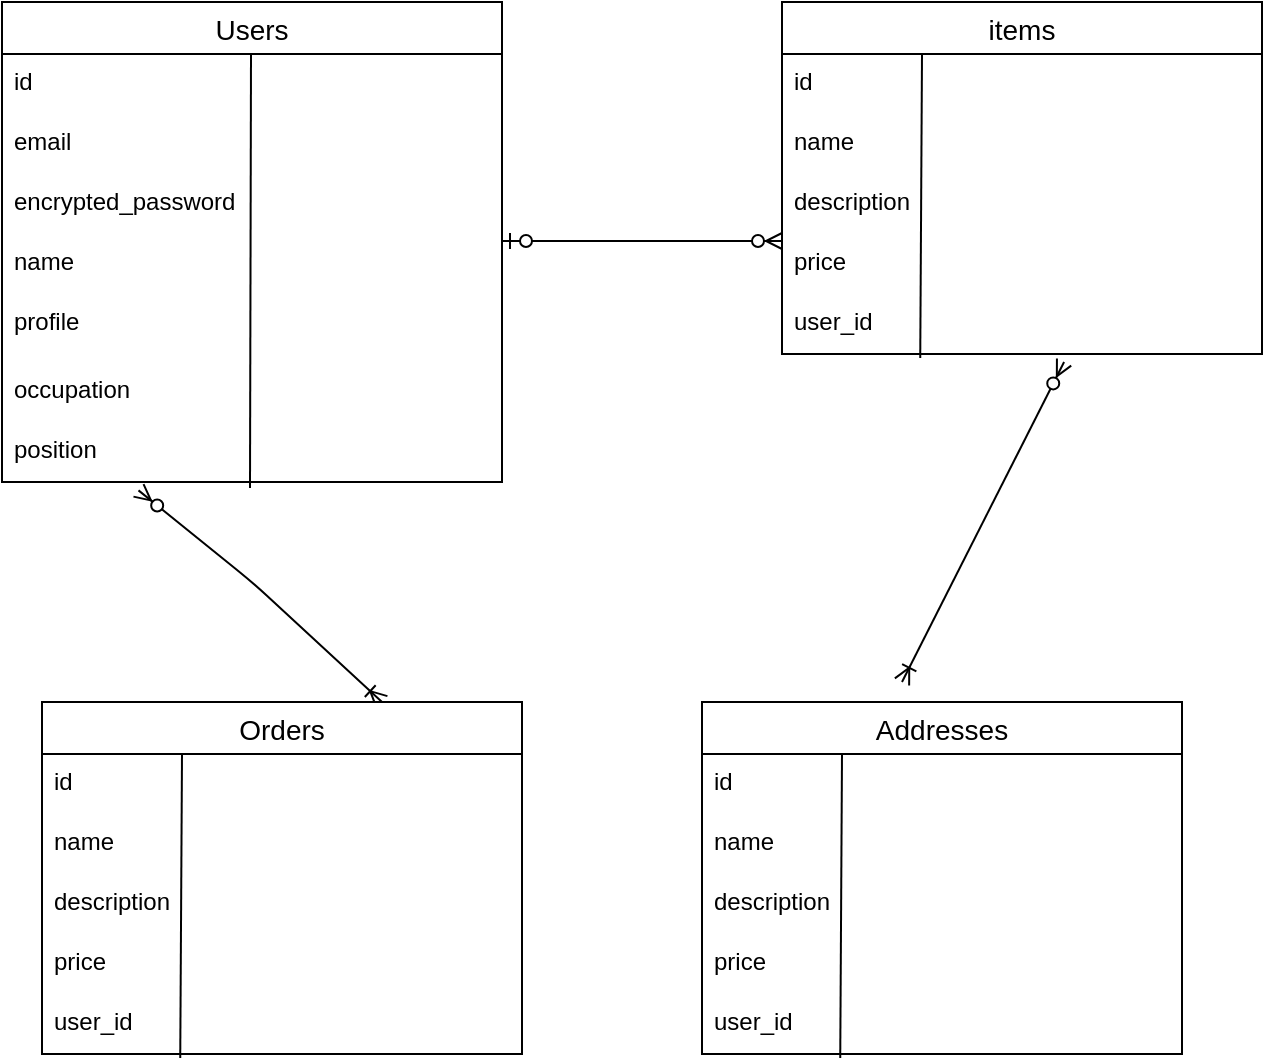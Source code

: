 <mxfile>
    <diagram id="ya4dUbdboEoDejbMoy5j" name="ページ1">
        <mxGraphModel dx="766" dy="714" grid="1" gridSize="10" guides="1" tooltips="1" connect="1" arrows="1" fold="1" page="1" pageScale="1" pageWidth="827" pageHeight="1169" math="0" shadow="0">
            <root>
                <mxCell id="0"/>
                <mxCell id="1" parent="0"/>
                <mxCell id="50" value="Users" style="swimlane;fontStyle=0;childLayout=stackLayout;horizontal=1;startSize=26;horizontalStack=0;resizeParent=1;resizeParentMax=0;resizeLast=0;collapsible=1;marginBottom=0;align=center;fontSize=14;" vertex="1" parent="1">
                    <mxGeometry x="180" y="260" width="250" height="240" as="geometry"/>
                </mxCell>
                <mxCell id="51" value="id&#10;&#10;" style="text;strokeColor=none;fillColor=none;spacingLeft=4;spacingRight=4;overflow=hidden;rotatable=0;points=[[0,0.5],[1,0.5]];portConstraint=eastwest;fontSize=12;" vertex="1" parent="50">
                    <mxGeometry y="26" width="250" height="30" as="geometry"/>
                </mxCell>
                <mxCell id="52" value="email" style="text;strokeColor=none;fillColor=none;spacingLeft=4;spacingRight=4;overflow=hidden;rotatable=0;points=[[0,0.5],[1,0.5]];portConstraint=eastwest;fontSize=12;" vertex="1" parent="50">
                    <mxGeometry y="56" width="250" height="30" as="geometry"/>
                </mxCell>
                <mxCell id="53" value="encrypted_password" style="text;strokeColor=none;fillColor=none;spacingLeft=4;spacingRight=4;overflow=hidden;rotatable=0;points=[[0,0.5],[1,0.5]];portConstraint=eastwest;fontSize=12;" vertex="1" parent="50">
                    <mxGeometry y="86" width="250" height="30" as="geometry"/>
                </mxCell>
                <mxCell id="_F4Uw25CitK-oMyLLVU5-101" value="" style="endArrow=none;html=1;rounded=0;exitX=0.496;exitY=1.1;exitDx=0;exitDy=0;exitPerimeter=0;" edge="1" parent="50" source="91">
                    <mxGeometry relative="1" as="geometry">
                        <mxPoint x="124.5" y="126" as="sourcePoint"/>
                        <mxPoint x="124.5" y="26" as="targetPoint"/>
                    </mxGeometry>
                </mxCell>
                <mxCell id="54" value="name" style="text;strokeColor=none;fillColor=none;spacingLeft=4;spacingRight=4;overflow=hidden;rotatable=0;points=[[0,0.5],[1,0.5]];portConstraint=eastwest;fontSize=12;" vertex="1" parent="50">
                    <mxGeometry y="116" width="250" height="30" as="geometry"/>
                </mxCell>
                <mxCell id="89" value="profile" style="text;strokeColor=none;fillColor=none;spacingLeft=4;spacingRight=4;overflow=hidden;rotatable=0;points=[[0,0.5],[1,0.5]];portConstraint=eastwest;fontSize=12;" vertex="1" parent="50">
                    <mxGeometry y="146" width="250" height="34" as="geometry"/>
                </mxCell>
                <mxCell id="88" value="occupation" style="text;strokeColor=none;fillColor=none;spacingLeft=4;spacingRight=4;overflow=hidden;rotatable=0;points=[[0,0.5],[1,0.5]];portConstraint=eastwest;fontSize=12;" vertex="1" parent="50">
                    <mxGeometry y="180" width="250" height="30" as="geometry"/>
                </mxCell>
                <mxCell id="91" value="position" style="text;strokeColor=none;fillColor=none;spacingLeft=4;spacingRight=4;overflow=hidden;rotatable=0;points=[[0,0.5],[1,0.5]];portConstraint=eastwest;fontSize=12;" vertex="1" parent="50">
                    <mxGeometry y="210" width="250" height="30" as="geometry"/>
                </mxCell>
                <mxCell id="58" value="items" style="swimlane;fontStyle=0;childLayout=stackLayout;horizontal=1;startSize=26;horizontalStack=0;resizeParent=1;resizeParentMax=0;resizeLast=0;collapsible=1;marginBottom=0;align=center;fontSize=14;" vertex="1" parent="1">
                    <mxGeometry x="570" y="260" width="240" height="176" as="geometry"/>
                </mxCell>
                <mxCell id="59" value="id" style="text;strokeColor=none;fillColor=none;spacingLeft=4;spacingRight=4;overflow=hidden;rotatable=0;points=[[0,0.5],[1,0.5]];portConstraint=eastwest;fontSize=12;" vertex="1" parent="58">
                    <mxGeometry y="26" width="240" height="30" as="geometry"/>
                </mxCell>
                <mxCell id="_F4Uw25CitK-oMyLLVU5-100" value="" style="endArrow=none;html=1;rounded=0;exitX=0.288;exitY=1.067;exitDx=0;exitDy=0;exitPerimeter=0;" edge="1" parent="58" source="64">
                    <mxGeometry relative="1" as="geometry">
                        <mxPoint x="70" y="136" as="sourcePoint"/>
                        <mxPoint x="70" y="26" as="targetPoint"/>
                    </mxGeometry>
                </mxCell>
                <mxCell id="60" value="name" style="text;strokeColor=none;fillColor=none;spacingLeft=4;spacingRight=4;overflow=hidden;rotatable=0;points=[[0,0.5],[1,0.5]];portConstraint=eastwest;fontSize=12;" vertex="1" parent="58">
                    <mxGeometry y="56" width="240" height="30" as="geometry"/>
                </mxCell>
                <mxCell id="61" value="description" style="text;strokeColor=none;fillColor=none;spacingLeft=4;spacingRight=4;overflow=hidden;rotatable=0;points=[[0,0.5],[1,0.5]];portConstraint=eastwest;fontSize=12;" vertex="1" parent="58">
                    <mxGeometry y="86" width="240" height="30" as="geometry"/>
                </mxCell>
                <mxCell id="62" value="price" style="text;strokeColor=none;fillColor=none;spacingLeft=4;spacingRight=4;overflow=hidden;rotatable=0;points=[[0,0.5],[1,0.5]];portConstraint=eastwest;fontSize=12;" vertex="1" parent="58">
                    <mxGeometry y="116" width="240" height="30" as="geometry"/>
                </mxCell>
                <mxCell id="64" value="user_id" style="text;strokeColor=none;fillColor=none;spacingLeft=4;spacingRight=4;overflow=hidden;rotatable=0;points=[[0,0.5],[1,0.5]];portConstraint=eastwest;fontSize=12;" vertex="1" parent="58">
                    <mxGeometry y="146" width="240" height="30" as="geometry"/>
                </mxCell>
                <mxCell id="93" value="" style="edgeStyle=entityRelationEdgeStyle;fontSize=12;html=1;endArrow=ERzeroToMany;startArrow=ERzeroToOne;" edge="1" parent="1">
                    <mxGeometry width="100" height="100" relative="1" as="geometry">
                        <mxPoint x="430" y="379.5" as="sourcePoint"/>
                        <mxPoint x="570" y="379.5" as="targetPoint"/>
                    </mxGeometry>
                </mxCell>
                <mxCell id="_F4Uw25CitK-oMyLLVU5-97" value="" style="fontSize=12;html=1;endArrow=ERoneToMany;startArrow=ERzeroToMany;exitX=0.273;exitY=1.14;exitDx=0;exitDy=0;exitPerimeter=0;" edge="1" parent="1" source="91">
                    <mxGeometry width="100" height="100" relative="1" as="geometry">
                        <mxPoint x="260" y="510" as="sourcePoint"/>
                        <mxPoint x="370" y="610" as="targetPoint"/>
                        <Array as="points">
                            <mxPoint x="305" y="550"/>
                        </Array>
                    </mxGeometry>
                </mxCell>
                <mxCell id="_F4Uw25CitK-oMyLLVU5-99" value="" style="fontSize=12;html=1;endArrow=ERoneToMany;startArrow=ERzeroToMany;" edge="1" parent="1">
                    <mxGeometry width="100" height="100" relative="1" as="geometry">
                        <mxPoint x="711.04" y="440" as="sourcePoint"/>
                        <mxPoint x="630" y="600" as="targetPoint"/>
                    </mxGeometry>
                </mxCell>
                <mxCell id="_F4Uw25CitK-oMyLLVU5-103" value="Orders" style="swimlane;fontStyle=0;childLayout=stackLayout;horizontal=1;startSize=26;horizontalStack=0;resizeParent=1;resizeParentMax=0;resizeLast=0;collapsible=1;marginBottom=0;align=center;fontSize=14;" vertex="1" parent="1">
                    <mxGeometry x="200" y="610" width="240" height="176" as="geometry"/>
                </mxCell>
                <mxCell id="_F4Uw25CitK-oMyLLVU5-104" value="id" style="text;strokeColor=none;fillColor=none;spacingLeft=4;spacingRight=4;overflow=hidden;rotatable=0;points=[[0,0.5],[1,0.5]];portConstraint=eastwest;fontSize=12;" vertex="1" parent="_F4Uw25CitK-oMyLLVU5-103">
                    <mxGeometry y="26" width="240" height="30" as="geometry"/>
                </mxCell>
                <mxCell id="_F4Uw25CitK-oMyLLVU5-105" value="" style="endArrow=none;html=1;rounded=0;exitX=0.288;exitY=1.067;exitDx=0;exitDy=0;exitPerimeter=0;" edge="1" parent="_F4Uw25CitK-oMyLLVU5-103" source="_F4Uw25CitK-oMyLLVU5-109">
                    <mxGeometry relative="1" as="geometry">
                        <mxPoint x="70" y="136" as="sourcePoint"/>
                        <mxPoint x="70" y="26" as="targetPoint"/>
                    </mxGeometry>
                </mxCell>
                <mxCell id="_F4Uw25CitK-oMyLLVU5-106" value="name" style="text;strokeColor=none;fillColor=none;spacingLeft=4;spacingRight=4;overflow=hidden;rotatable=0;points=[[0,0.5],[1,0.5]];portConstraint=eastwest;fontSize=12;" vertex="1" parent="_F4Uw25CitK-oMyLLVU5-103">
                    <mxGeometry y="56" width="240" height="30" as="geometry"/>
                </mxCell>
                <mxCell id="_F4Uw25CitK-oMyLLVU5-107" value="description" style="text;strokeColor=none;fillColor=none;spacingLeft=4;spacingRight=4;overflow=hidden;rotatable=0;points=[[0,0.5],[1,0.5]];portConstraint=eastwest;fontSize=12;" vertex="1" parent="_F4Uw25CitK-oMyLLVU5-103">
                    <mxGeometry y="86" width="240" height="30" as="geometry"/>
                </mxCell>
                <mxCell id="_F4Uw25CitK-oMyLLVU5-108" value="price" style="text;strokeColor=none;fillColor=none;spacingLeft=4;spacingRight=4;overflow=hidden;rotatable=0;points=[[0,0.5],[1,0.5]];portConstraint=eastwest;fontSize=12;" vertex="1" parent="_F4Uw25CitK-oMyLLVU5-103">
                    <mxGeometry y="116" width="240" height="30" as="geometry"/>
                </mxCell>
                <mxCell id="_F4Uw25CitK-oMyLLVU5-109" value="user_id" style="text;strokeColor=none;fillColor=none;spacingLeft=4;spacingRight=4;overflow=hidden;rotatable=0;points=[[0,0.5],[1,0.5]];portConstraint=eastwest;fontSize=12;" vertex="1" parent="_F4Uw25CitK-oMyLLVU5-103">
                    <mxGeometry y="146" width="240" height="30" as="geometry"/>
                </mxCell>
                <mxCell id="_F4Uw25CitK-oMyLLVU5-110" value="Addresses" style="swimlane;fontStyle=0;childLayout=stackLayout;horizontal=1;startSize=26;horizontalStack=0;resizeParent=1;resizeParentMax=0;resizeLast=0;collapsible=1;marginBottom=0;align=center;fontSize=14;" vertex="1" parent="1">
                    <mxGeometry x="530" y="610" width="240" height="176" as="geometry"/>
                </mxCell>
                <mxCell id="_F4Uw25CitK-oMyLLVU5-111" value="id" style="text;strokeColor=none;fillColor=none;spacingLeft=4;spacingRight=4;overflow=hidden;rotatable=0;points=[[0,0.5],[1,0.5]];portConstraint=eastwest;fontSize=12;" vertex="1" parent="_F4Uw25CitK-oMyLLVU5-110">
                    <mxGeometry y="26" width="240" height="30" as="geometry"/>
                </mxCell>
                <mxCell id="_F4Uw25CitK-oMyLLVU5-112" value="" style="endArrow=none;html=1;rounded=0;exitX=0.288;exitY=1.067;exitDx=0;exitDy=0;exitPerimeter=0;" edge="1" parent="_F4Uw25CitK-oMyLLVU5-110" source="_F4Uw25CitK-oMyLLVU5-116">
                    <mxGeometry relative="1" as="geometry">
                        <mxPoint x="70" y="136" as="sourcePoint"/>
                        <mxPoint x="70" y="26" as="targetPoint"/>
                    </mxGeometry>
                </mxCell>
                <mxCell id="_F4Uw25CitK-oMyLLVU5-113" value="name" style="text;strokeColor=none;fillColor=none;spacingLeft=4;spacingRight=4;overflow=hidden;rotatable=0;points=[[0,0.5],[1,0.5]];portConstraint=eastwest;fontSize=12;" vertex="1" parent="_F4Uw25CitK-oMyLLVU5-110">
                    <mxGeometry y="56" width="240" height="30" as="geometry"/>
                </mxCell>
                <mxCell id="_F4Uw25CitK-oMyLLVU5-114" value="description" style="text;strokeColor=none;fillColor=none;spacingLeft=4;spacingRight=4;overflow=hidden;rotatable=0;points=[[0,0.5],[1,0.5]];portConstraint=eastwest;fontSize=12;" vertex="1" parent="_F4Uw25CitK-oMyLLVU5-110">
                    <mxGeometry y="86" width="240" height="30" as="geometry"/>
                </mxCell>
                <mxCell id="_F4Uw25CitK-oMyLLVU5-115" value="price" style="text;strokeColor=none;fillColor=none;spacingLeft=4;spacingRight=4;overflow=hidden;rotatable=0;points=[[0,0.5],[1,0.5]];portConstraint=eastwest;fontSize=12;" vertex="1" parent="_F4Uw25CitK-oMyLLVU5-110">
                    <mxGeometry y="116" width="240" height="30" as="geometry"/>
                </mxCell>
                <mxCell id="_F4Uw25CitK-oMyLLVU5-116" value="user_id" style="text;strokeColor=none;fillColor=none;spacingLeft=4;spacingRight=4;overflow=hidden;rotatable=0;points=[[0,0.5],[1,0.5]];portConstraint=eastwest;fontSize=12;" vertex="1" parent="_F4Uw25CitK-oMyLLVU5-110">
                    <mxGeometry y="146" width="240" height="30" as="geometry"/>
                </mxCell>
            </root>
        </mxGraphModel>
    </diagram>
    <diagram id="GMSuyRuKeSrT9fesW_2k" name="ページ2">
        <mxGraphModel dx="894" dy="714" grid="1" gridSize="10" guides="1" tooltips="1" connect="1" arrows="1" fold="1" page="1" pageScale="1" pageWidth="827" pageHeight="1169" math="0" shadow="0">
            <root>
                <mxCell id="0"/>
                <mxCell id="1" parent="0"/>
            </root>
        </mxGraphModel>
    </diagram>
</mxfile>